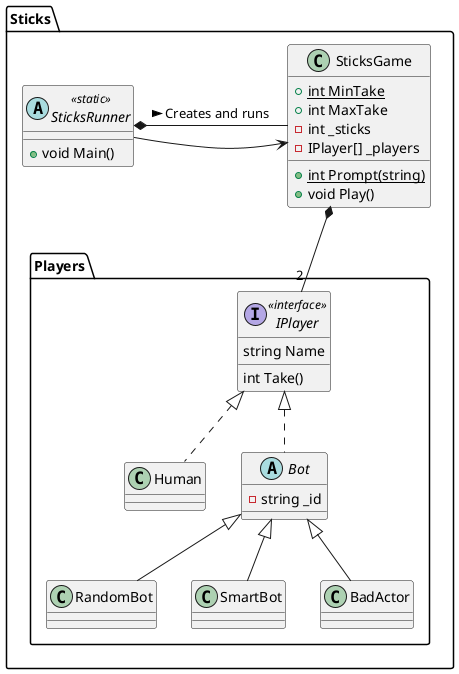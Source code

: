 @startuml
'https://plantuml.com/class-diagram

package "Sticks" {

    abstract class SticksRunner <<static>> {
        + void Main()
    }
'    note left: Is responsible for getting MaxTake\nand the initial stick count from the player.

    class SticksGame {
        {static} + int MinTake
        + int MaxTake
        - int _sticks
        - IPlayer[] _players
        + {static} int Prompt(string)
        + void Play()
    }

    package "Sticks.Players" {
        interface IPlayer <<interface>> {
            string Name
            int Take()
        }

        class Human
        abstract class Bot {
            -string _id
        }

        class RandomBot
        class SmartBot
        class BadActor
    }

    SticksRunner *- SticksGame : Creates and runs >
    SticksRunner -> SticksGame : ""
    SticksGame *-- "2" IPlayer
    IPlayer <|.- Human
    IPlayer <|.- Bot
    Bot <|-- RandomBot
    Bot <|-- SmartBot
    Bot <|-- BadActor

}
@enduml

